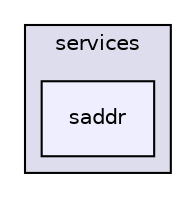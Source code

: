 digraph "C:/Work.git/ble/BLE-CC254x-1.4.0/Components/services/saddr" {
  compound=true
  node [ fontsize="10", fontname="Helvetica"];
  edge [ labelfontsize="10", labelfontname="Helvetica"];
  subgraph clusterdir_45b753ab84acb85b275eff3aa1710e33 {
    graph [ bgcolor="#ddddee", pencolor="black", label="services" fontname="Helvetica", fontsize="10", URL="dir_45b753ab84acb85b275eff3aa1710e33.html"]
  dir_ae0eedd0e739039d1a2e19fc9c2fa0fd [shape=box, label="saddr", style="filled", fillcolor="#eeeeff", pencolor="black", URL="dir_ae0eedd0e739039d1a2e19fc9c2fa0fd.html"];
  }
}
